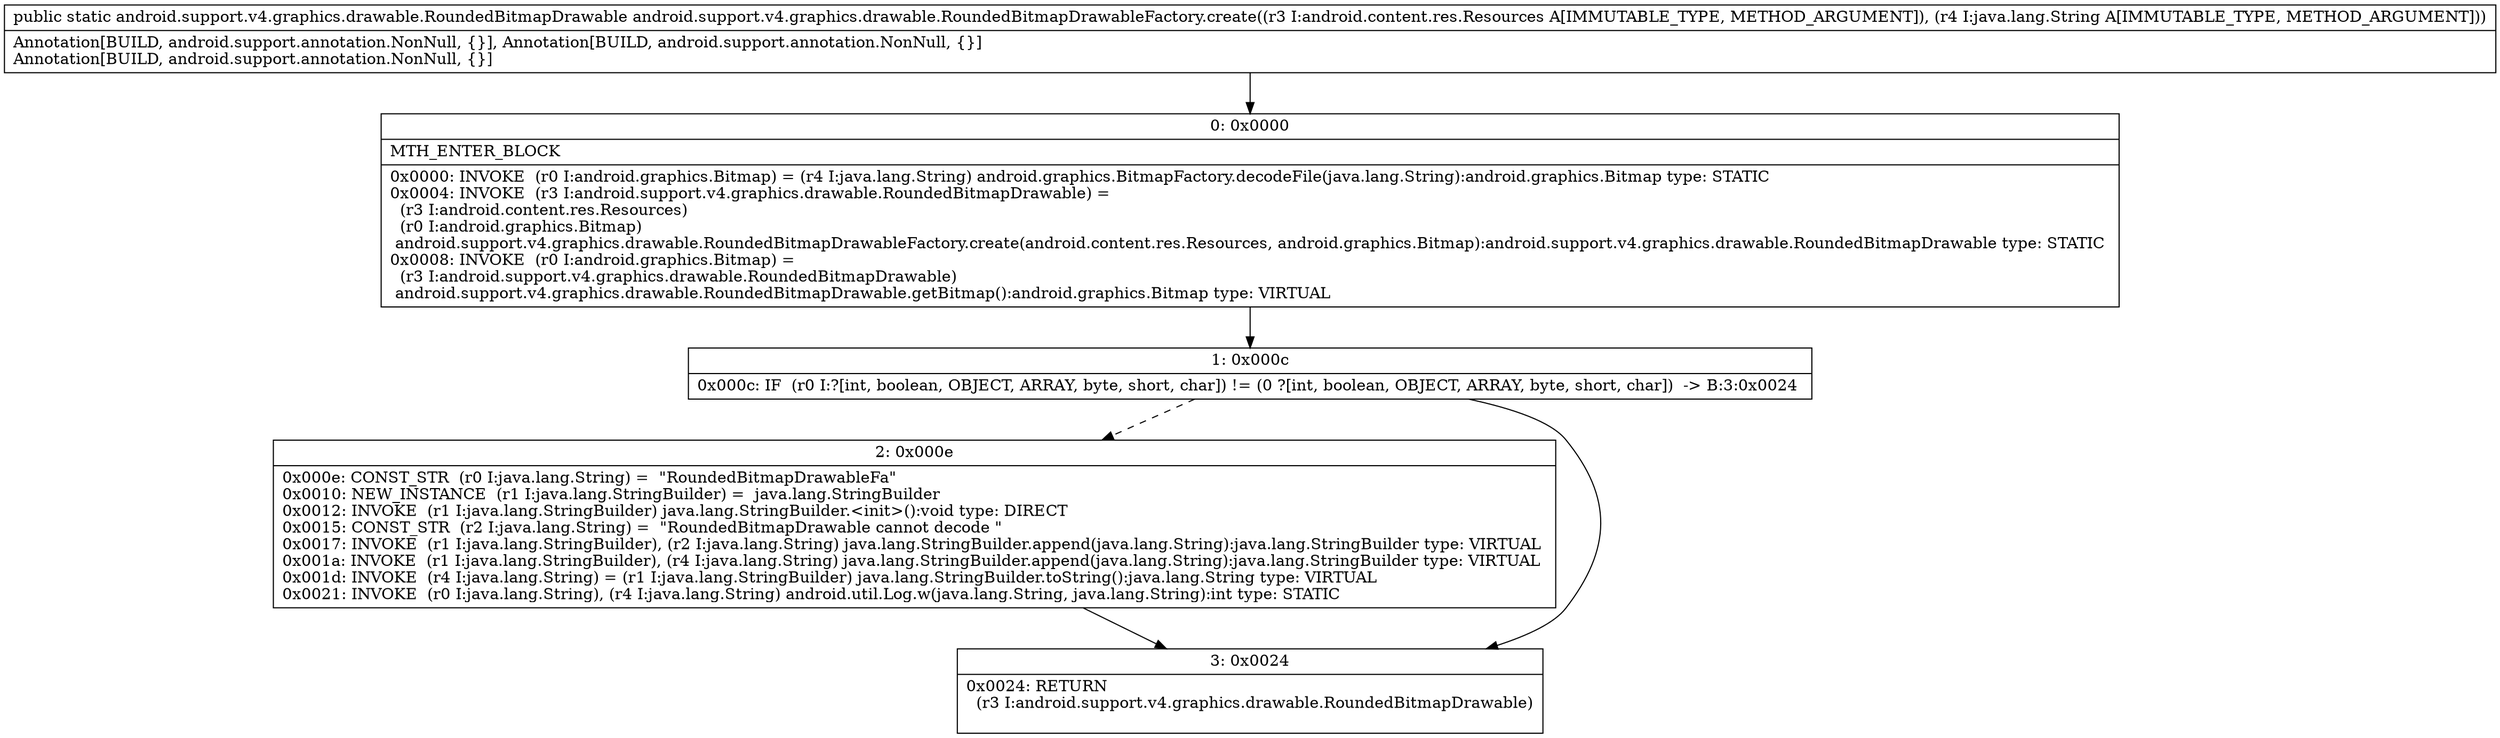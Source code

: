 digraph "CFG forandroid.support.v4.graphics.drawable.RoundedBitmapDrawableFactory.create(Landroid\/content\/res\/Resources;Ljava\/lang\/String;)Landroid\/support\/v4\/graphics\/drawable\/RoundedBitmapDrawable;" {
Node_0 [shape=record,label="{0\:\ 0x0000|MTH_ENTER_BLOCK\l|0x0000: INVOKE  (r0 I:android.graphics.Bitmap) = (r4 I:java.lang.String) android.graphics.BitmapFactory.decodeFile(java.lang.String):android.graphics.Bitmap type: STATIC \l0x0004: INVOKE  (r3 I:android.support.v4.graphics.drawable.RoundedBitmapDrawable) = \l  (r3 I:android.content.res.Resources)\l  (r0 I:android.graphics.Bitmap)\l android.support.v4.graphics.drawable.RoundedBitmapDrawableFactory.create(android.content.res.Resources, android.graphics.Bitmap):android.support.v4.graphics.drawable.RoundedBitmapDrawable type: STATIC \l0x0008: INVOKE  (r0 I:android.graphics.Bitmap) = \l  (r3 I:android.support.v4.graphics.drawable.RoundedBitmapDrawable)\l android.support.v4.graphics.drawable.RoundedBitmapDrawable.getBitmap():android.graphics.Bitmap type: VIRTUAL \l}"];
Node_1 [shape=record,label="{1\:\ 0x000c|0x000c: IF  (r0 I:?[int, boolean, OBJECT, ARRAY, byte, short, char]) != (0 ?[int, boolean, OBJECT, ARRAY, byte, short, char])  \-\> B:3:0x0024 \l}"];
Node_2 [shape=record,label="{2\:\ 0x000e|0x000e: CONST_STR  (r0 I:java.lang.String) =  \"RoundedBitmapDrawableFa\" \l0x0010: NEW_INSTANCE  (r1 I:java.lang.StringBuilder) =  java.lang.StringBuilder \l0x0012: INVOKE  (r1 I:java.lang.StringBuilder) java.lang.StringBuilder.\<init\>():void type: DIRECT \l0x0015: CONST_STR  (r2 I:java.lang.String) =  \"RoundedBitmapDrawable cannot decode \" \l0x0017: INVOKE  (r1 I:java.lang.StringBuilder), (r2 I:java.lang.String) java.lang.StringBuilder.append(java.lang.String):java.lang.StringBuilder type: VIRTUAL \l0x001a: INVOKE  (r1 I:java.lang.StringBuilder), (r4 I:java.lang.String) java.lang.StringBuilder.append(java.lang.String):java.lang.StringBuilder type: VIRTUAL \l0x001d: INVOKE  (r4 I:java.lang.String) = (r1 I:java.lang.StringBuilder) java.lang.StringBuilder.toString():java.lang.String type: VIRTUAL \l0x0021: INVOKE  (r0 I:java.lang.String), (r4 I:java.lang.String) android.util.Log.w(java.lang.String, java.lang.String):int type: STATIC \l}"];
Node_3 [shape=record,label="{3\:\ 0x0024|0x0024: RETURN  \l  (r3 I:android.support.v4.graphics.drawable.RoundedBitmapDrawable)\l \l}"];
MethodNode[shape=record,label="{public static android.support.v4.graphics.drawable.RoundedBitmapDrawable android.support.v4.graphics.drawable.RoundedBitmapDrawableFactory.create((r3 I:android.content.res.Resources A[IMMUTABLE_TYPE, METHOD_ARGUMENT]), (r4 I:java.lang.String A[IMMUTABLE_TYPE, METHOD_ARGUMENT]))  | Annotation[BUILD, android.support.annotation.NonNull, \{\}], Annotation[BUILD, android.support.annotation.NonNull, \{\}]\lAnnotation[BUILD, android.support.annotation.NonNull, \{\}]\l}"];
MethodNode -> Node_0;
Node_0 -> Node_1;
Node_1 -> Node_2[style=dashed];
Node_1 -> Node_3;
Node_2 -> Node_3;
}

